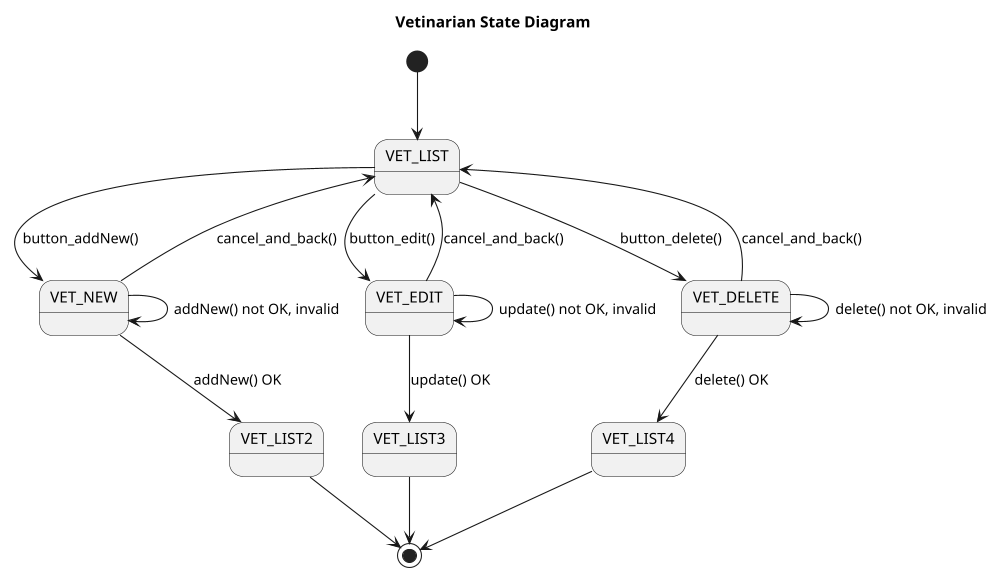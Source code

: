 @startuml

title Vetinarian State Diagram

'https://plantuml.com/state-diagram

' left to right direction
top to bottom direction

scale 1000 width

[*] --> VET_LIST

VET_LIST --> VET_NEW : button_addNew()
VET_LIST --> VET_EDIT: button_edit()
VET_LIST --> VET_DELETE: button_delete()

VET_NEW --> VET_LIST: cancel_and_back()
VET_NEW --> VET_LIST2: addNew() OK

VET_EDIT --> VET_LIST: cancel_and_back()
VET_EDIT --> VET_LIST3: update() OK

VET_DELETE --> VET_LIST: cancel_and_back()
VET_DELETE --> VET_LIST4: delete() OK

VET_LIST2 --> [*]
VET_LIST3 --> [*]
VET_LIST4 --> [*]


state VET_NEW {
    VET_NEW --> VET_NEW : addNew() not OK, invalid
}
state VET_EDIT {
    VET_EDIT --> VET_EDIT: update() not OK, invalid
}
state VET_DELETE {
    VET_DELETE --> VET_DELETE: delete() not OK, invalid
}


@enduml